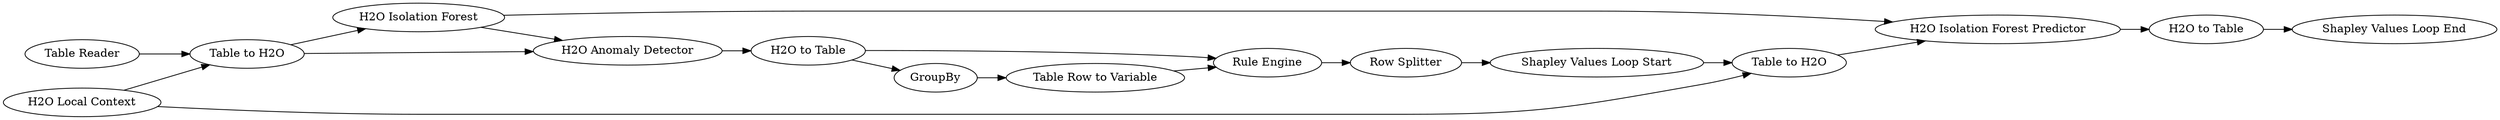digraph {
	"946343681272791969_9" [label=GroupBy]
	"946343681272791969_11" [label="Rule Engine"]
	"946343681272791969_6" [label="H2O Anomaly Detector"]
	"946343681272791969_27" [label="H2O Isolation Forest Predictor"]
	"946343681272791969_22" [label="Shapley Values Loop Start"]
	"946343681272791969_17" [label="H2O to Table"]
	"946343681272791969_24" [label="Row Splitter"]
	"946343681272791969_18" [label="H2O Isolation Forest"]
	"946343681272791969_15" [label="Table Row to Variable"]
	"946343681272791969_4" [label="Table to H2O"]
	"946343681272791969_26" [label="H2O to Table"]
	"946343681272791969_16" [label="H2O Local Context"]
	"946343681272791969_23" [label="Shapley Values Loop End"]
	"946343681272791969_21" [label="Table Reader"]
	"946343681272791969_25" [label="Table to H2O"]
	"946343681272791969_4" -> "946343681272791969_6"
	"946343681272791969_18" -> "946343681272791969_6"
	"946343681272791969_18" -> "946343681272791969_27"
	"946343681272791969_26" -> "946343681272791969_23"
	"946343681272791969_9" -> "946343681272791969_15"
	"946343681272791969_22" -> "946343681272791969_25"
	"946343681272791969_25" -> "946343681272791969_27"
	"946343681272791969_16" -> "946343681272791969_25"
	"946343681272791969_16" -> "946343681272791969_4"
	"946343681272791969_27" -> "946343681272791969_26"
	"946343681272791969_24" -> "946343681272791969_22"
	"946343681272791969_4" -> "946343681272791969_18"
	"946343681272791969_17" -> "946343681272791969_11"
	"946343681272791969_21" -> "946343681272791969_4"
	"946343681272791969_15" -> "946343681272791969_11"
	"946343681272791969_11" -> "946343681272791969_24"
	"946343681272791969_6" -> "946343681272791969_17"
	"946343681272791969_17" -> "946343681272791969_9"
	rankdir=LR
}
